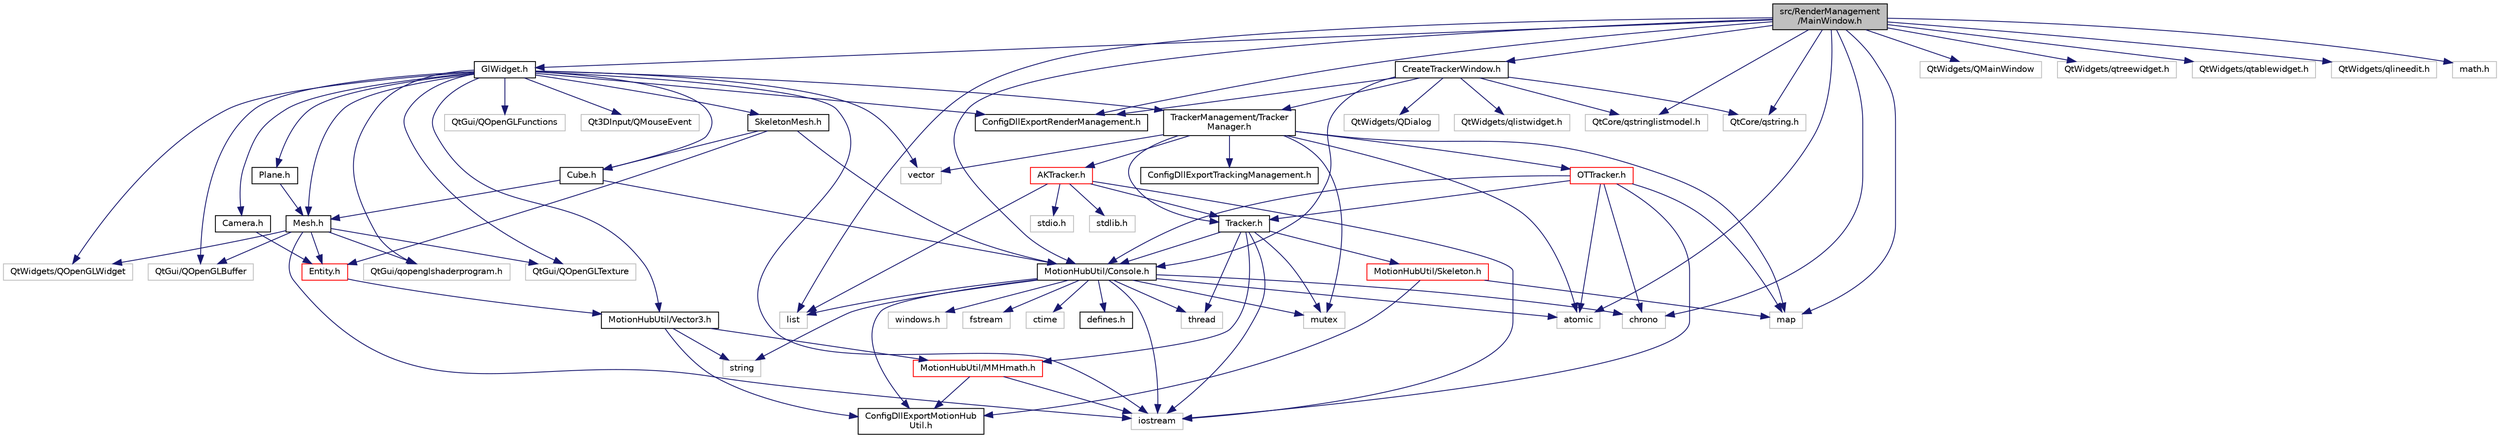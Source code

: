 digraph "src/RenderManagement/MainWindow.h"
{
 // LATEX_PDF_SIZE
  edge [fontname="Helvetica",fontsize="10",labelfontname="Helvetica",labelfontsize="10"];
  node [fontname="Helvetica",fontsize="10",shape=record];
  Node1 [label="src/RenderManagement\l/MainWindow.h",height=0.2,width=0.4,color="black", fillcolor="grey75", style="filled", fontcolor="black",tooltip=" "];
  Node1 -> Node2 [color="midnightblue",fontsize="10",style="solid",fontname="Helvetica"];
  Node2 [label="ConfigDllExportRenderManagement.h",height=0.2,width=0.4,color="black", fillcolor="white", style="filled",URL="$_config_dll_export_render_management_8h.html",tooltip=" "];
  Node1 -> Node3 [color="midnightblue",fontsize="10",style="solid",fontname="Helvetica"];
  Node3 [label="CreateTrackerWindow.h",height=0.2,width=0.4,color="black", fillcolor="white", style="filled",URL="$_create_tracker_window_8h.html",tooltip=" "];
  Node3 -> Node2 [color="midnightblue",fontsize="10",style="solid",fontname="Helvetica"];
  Node3 -> Node4 [color="midnightblue",fontsize="10",style="solid",fontname="Helvetica"];
  Node4 [label="QtWidgets/QDialog",height=0.2,width=0.4,color="grey75", fillcolor="white", style="filled",tooltip=" "];
  Node3 -> Node5 [color="midnightblue",fontsize="10",style="solid",fontname="Helvetica"];
  Node5 [label="MotionHubUtil/Console.h",height=0.2,width=0.4,color="black", fillcolor="white", style="filled",URL="$_console_8h.html",tooltip=" "];
  Node5 -> Node6 [color="midnightblue",fontsize="10",style="solid",fontname="Helvetica"];
  Node6 [label="ConfigDllExportMotionHub\lUtil.h",height=0.2,width=0.4,color="black", fillcolor="white", style="filled",URL="$_config_dll_export_motion_hub_util_8h.html",tooltip=" "];
  Node5 -> Node7 [color="midnightblue",fontsize="10",style="solid",fontname="Helvetica"];
  Node7 [label="windows.h",height=0.2,width=0.4,color="grey75", fillcolor="white", style="filled",tooltip=" "];
  Node5 -> Node8 [color="midnightblue",fontsize="10",style="solid",fontname="Helvetica"];
  Node8 [label="iostream",height=0.2,width=0.4,color="grey75", fillcolor="white", style="filled",tooltip=" "];
  Node5 -> Node9 [color="midnightblue",fontsize="10",style="solid",fontname="Helvetica"];
  Node9 [label="fstream",height=0.2,width=0.4,color="grey75", fillcolor="white", style="filled",tooltip=" "];
  Node5 -> Node10 [color="midnightblue",fontsize="10",style="solid",fontname="Helvetica"];
  Node10 [label="string",height=0.2,width=0.4,color="grey75", fillcolor="white", style="filled",tooltip=" "];
  Node5 -> Node11 [color="midnightblue",fontsize="10",style="solid",fontname="Helvetica"];
  Node11 [label="list",height=0.2,width=0.4,color="grey75", fillcolor="white", style="filled",tooltip=" "];
  Node5 -> Node12 [color="midnightblue",fontsize="10",style="solid",fontname="Helvetica"];
  Node12 [label="ctime",height=0.2,width=0.4,color="grey75", fillcolor="white", style="filled",tooltip=" "];
  Node5 -> Node13 [color="midnightblue",fontsize="10",style="solid",fontname="Helvetica"];
  Node13 [label="chrono",height=0.2,width=0.4,color="grey75", fillcolor="white", style="filled",tooltip=" "];
  Node5 -> Node14 [color="midnightblue",fontsize="10",style="solid",fontname="Helvetica"];
  Node14 [label="defines.h",height=0.2,width=0.4,color="black", fillcolor="white", style="filled",URL="$_motion_hub_util_2defines_8h.html",tooltip=" "];
  Node5 -> Node15 [color="midnightblue",fontsize="10",style="solid",fontname="Helvetica"];
  Node15 [label="atomic",height=0.2,width=0.4,color="grey75", fillcolor="white", style="filled",tooltip=" "];
  Node5 -> Node16 [color="midnightblue",fontsize="10",style="solid",fontname="Helvetica"];
  Node16 [label="mutex",height=0.2,width=0.4,color="grey75", fillcolor="white", style="filled",tooltip=" "];
  Node5 -> Node17 [color="midnightblue",fontsize="10",style="solid",fontname="Helvetica"];
  Node17 [label="thread",height=0.2,width=0.4,color="grey75", fillcolor="white", style="filled",tooltip=" "];
  Node3 -> Node18 [color="midnightblue",fontsize="10",style="solid",fontname="Helvetica"];
  Node18 [label="QtCore/qstringlistmodel.h",height=0.2,width=0.4,color="grey75", fillcolor="white", style="filled",tooltip=" "];
  Node3 -> Node19 [color="midnightblue",fontsize="10",style="solid",fontname="Helvetica"];
  Node19 [label="QtCore/qstring.h",height=0.2,width=0.4,color="grey75", fillcolor="white", style="filled",tooltip=" "];
  Node3 -> Node20 [color="midnightblue",fontsize="10",style="solid",fontname="Helvetica"];
  Node20 [label="QtWidgets/qlistwidget.h",height=0.2,width=0.4,color="grey75", fillcolor="white", style="filled",tooltip=" "];
  Node3 -> Node21 [color="midnightblue",fontsize="10",style="solid",fontname="Helvetica"];
  Node21 [label="TrackerManagement/Tracker\lManager.h",height=0.2,width=0.4,color="black", fillcolor="white", style="filled",URL="$_tracker_manager_8h.html",tooltip=" "];
  Node21 -> Node22 [color="midnightblue",fontsize="10",style="solid",fontname="Helvetica"];
  Node22 [label="ConfigDllExportTrackingManagement.h",height=0.2,width=0.4,color="black", fillcolor="white", style="filled",URL="$_config_dll_export_tracking_management_8h.html",tooltip=" "];
  Node21 -> Node23 [color="midnightblue",fontsize="10",style="solid",fontname="Helvetica"];
  Node23 [label="map",height=0.2,width=0.4,color="grey75", fillcolor="white", style="filled",tooltip=" "];
  Node21 -> Node24 [color="midnightblue",fontsize="10",style="solid",fontname="Helvetica"];
  Node24 [label="vector",height=0.2,width=0.4,color="grey75", fillcolor="white", style="filled",tooltip=" "];
  Node21 -> Node15 [color="midnightblue",fontsize="10",style="solid",fontname="Helvetica"];
  Node21 -> Node16 [color="midnightblue",fontsize="10",style="solid",fontname="Helvetica"];
  Node21 -> Node25 [color="midnightblue",fontsize="10",style="solid",fontname="Helvetica"];
  Node25 [label="Tracker.h",height=0.2,width=0.4,color="black", fillcolor="white", style="filled",URL="$_tracker_8h.html",tooltip=" "];
  Node25 -> Node8 [color="midnightblue",fontsize="10",style="solid",fontname="Helvetica"];
  Node25 -> Node17 [color="midnightblue",fontsize="10",style="solid",fontname="Helvetica"];
  Node25 -> Node16 [color="midnightblue",fontsize="10",style="solid",fontname="Helvetica"];
  Node25 -> Node26 [color="midnightblue",fontsize="10",style="solid",fontname="Helvetica"];
  Node26 [label="MotionHubUtil/Skeleton.h",height=0.2,width=0.4,color="red", fillcolor="white", style="filled",URL="$_skeleton_8h.html",tooltip=" "];
  Node26 -> Node6 [color="midnightblue",fontsize="10",style="solid",fontname="Helvetica"];
  Node26 -> Node23 [color="midnightblue",fontsize="10",style="solid",fontname="Helvetica"];
  Node25 -> Node5 [color="midnightblue",fontsize="10",style="solid",fontname="Helvetica"];
  Node25 -> Node28 [color="midnightblue",fontsize="10",style="solid",fontname="Helvetica"];
  Node28 [label="MotionHubUtil/MMHmath.h",height=0.2,width=0.4,color="red", fillcolor="white", style="filled",URL="$_m_m_hmath_8h.html",tooltip=" "];
  Node28 -> Node6 [color="midnightblue",fontsize="10",style="solid",fontname="Helvetica"];
  Node28 -> Node8 [color="midnightblue",fontsize="10",style="solid",fontname="Helvetica"];
  Node21 -> Node30 [color="midnightblue",fontsize="10",style="solid",fontname="Helvetica"];
  Node30 [label="AKTracker.h",height=0.2,width=0.4,color="red", fillcolor="white", style="filled",URL="$_a_k_tracker_8h.html",tooltip=" "];
  Node30 -> Node31 [color="midnightblue",fontsize="10",style="solid",fontname="Helvetica"];
  Node31 [label="stdio.h",height=0.2,width=0.4,color="grey75", fillcolor="white", style="filled",tooltip=" "];
  Node30 -> Node32 [color="midnightblue",fontsize="10",style="solid",fontname="Helvetica"];
  Node32 [label="stdlib.h",height=0.2,width=0.4,color="grey75", fillcolor="white", style="filled",tooltip=" "];
  Node30 -> Node8 [color="midnightblue",fontsize="10",style="solid",fontname="Helvetica"];
  Node30 -> Node25 [color="midnightblue",fontsize="10",style="solid",fontname="Helvetica"];
  Node30 -> Node11 [color="midnightblue",fontsize="10",style="solid",fontname="Helvetica"];
  Node21 -> Node35 [color="midnightblue",fontsize="10",style="solid",fontname="Helvetica"];
  Node35 [label="OTTracker.h",height=0.2,width=0.4,color="red", fillcolor="white", style="filled",URL="$_o_t_tracker_8h.html",tooltip=" "];
  Node35 -> Node25 [color="midnightblue",fontsize="10",style="solid",fontname="Helvetica"];
  Node35 -> Node5 [color="midnightblue",fontsize="10",style="solid",fontname="Helvetica"];
  Node35 -> Node15 [color="midnightblue",fontsize="10",style="solid",fontname="Helvetica"];
  Node35 -> Node8 [color="midnightblue",fontsize="10",style="solid",fontname="Helvetica"];
  Node35 -> Node23 [color="midnightblue",fontsize="10",style="solid",fontname="Helvetica"];
  Node35 -> Node13 [color="midnightblue",fontsize="10",style="solid",fontname="Helvetica"];
  Node1 -> Node39 [color="midnightblue",fontsize="10",style="solid",fontname="Helvetica"];
  Node39 [label="GlWidget.h",height=0.2,width=0.4,color="black", fillcolor="white", style="filled",URL="$_gl_widget_8h.html",tooltip=" "];
  Node39 -> Node2 [color="midnightblue",fontsize="10",style="solid",fontname="Helvetica"];
  Node39 -> Node8 [color="midnightblue",fontsize="10",style="solid",fontname="Helvetica"];
  Node39 -> Node24 [color="midnightblue",fontsize="10",style="solid",fontname="Helvetica"];
  Node39 -> Node40 [color="midnightblue",fontsize="10",style="solid",fontname="Helvetica"];
  Node40 [label="QtWidgets/QOpenGLWidget",height=0.2,width=0.4,color="grey75", fillcolor="white", style="filled",tooltip=" "];
  Node39 -> Node41 [color="midnightblue",fontsize="10",style="solid",fontname="Helvetica"];
  Node41 [label="QtGui/QOpenGLFunctions",height=0.2,width=0.4,color="grey75", fillcolor="white", style="filled",tooltip=" "];
  Node39 -> Node42 [color="midnightblue",fontsize="10",style="solid",fontname="Helvetica"];
  Node42 [label="QtGui/QOpenGLBuffer",height=0.2,width=0.4,color="grey75", fillcolor="white", style="filled",tooltip=" "];
  Node39 -> Node43 [color="midnightblue",fontsize="10",style="solid",fontname="Helvetica"];
  Node43 [label="QtGui/qopenglshaderprogram.h",height=0.2,width=0.4,color="grey75", fillcolor="white", style="filled",tooltip=" "];
  Node39 -> Node44 [color="midnightblue",fontsize="10",style="solid",fontname="Helvetica"];
  Node44 [label="QtGui/QOpenGLTexture",height=0.2,width=0.4,color="grey75", fillcolor="white", style="filled",tooltip=" "];
  Node39 -> Node45 [color="midnightblue",fontsize="10",style="solid",fontname="Helvetica"];
  Node45 [label="Qt3DInput/QMouseEvent",height=0.2,width=0.4,color="grey75", fillcolor="white", style="filled",tooltip=" "];
  Node39 -> Node46 [color="midnightblue",fontsize="10",style="solid",fontname="Helvetica"];
  Node46 [label="MotionHubUtil/Vector3.h",height=0.2,width=0.4,color="black", fillcolor="white", style="filled",URL="$_vector3_8h.html",tooltip=" "];
  Node46 -> Node6 [color="midnightblue",fontsize="10",style="solid",fontname="Helvetica"];
  Node46 -> Node10 [color="midnightblue",fontsize="10",style="solid",fontname="Helvetica"];
  Node46 -> Node28 [color="midnightblue",fontsize="10",style="solid",fontname="Helvetica"];
  Node39 -> Node21 [color="midnightblue",fontsize="10",style="solid",fontname="Helvetica"];
  Node39 -> Node47 [color="midnightblue",fontsize="10",style="solid",fontname="Helvetica"];
  Node47 [label="Mesh.h",height=0.2,width=0.4,color="black", fillcolor="white", style="filled",URL="$_mesh_8h.html",tooltip=" "];
  Node47 -> Node8 [color="midnightblue",fontsize="10",style="solid",fontname="Helvetica"];
  Node47 -> Node40 [color="midnightblue",fontsize="10",style="solid",fontname="Helvetica"];
  Node47 -> Node44 [color="midnightblue",fontsize="10",style="solid",fontname="Helvetica"];
  Node47 -> Node42 [color="midnightblue",fontsize="10",style="solid",fontname="Helvetica"];
  Node47 -> Node43 [color="midnightblue",fontsize="10",style="solid",fontname="Helvetica"];
  Node47 -> Node48 [color="midnightblue",fontsize="10",style="solid",fontname="Helvetica"];
  Node48 [label="Entity.h",height=0.2,width=0.4,color="red", fillcolor="white", style="filled",URL="$_entity_8h.html",tooltip=" "];
  Node48 -> Node46 [color="midnightblue",fontsize="10",style="solid",fontname="Helvetica"];
  Node39 -> Node51 [color="midnightblue",fontsize="10",style="solid",fontname="Helvetica"];
  Node51 [label="Plane.h",height=0.2,width=0.4,color="black", fillcolor="white", style="filled",URL="$_plane_8h.html",tooltip=" "];
  Node51 -> Node47 [color="midnightblue",fontsize="10",style="solid",fontname="Helvetica"];
  Node39 -> Node52 [color="midnightblue",fontsize="10",style="solid",fontname="Helvetica"];
  Node52 [label="Cube.h",height=0.2,width=0.4,color="black", fillcolor="white", style="filled",URL="$_cube_8h.html",tooltip=" "];
  Node52 -> Node47 [color="midnightblue",fontsize="10",style="solid",fontname="Helvetica"];
  Node52 -> Node5 [color="midnightblue",fontsize="10",style="solid",fontname="Helvetica"];
  Node39 -> Node53 [color="midnightblue",fontsize="10",style="solid",fontname="Helvetica"];
  Node53 [label="SkeletonMesh.h",height=0.2,width=0.4,color="black", fillcolor="white", style="filled",URL="$_skeleton_mesh_8h.html",tooltip=" "];
  Node53 -> Node48 [color="midnightblue",fontsize="10",style="solid",fontname="Helvetica"];
  Node53 -> Node52 [color="midnightblue",fontsize="10",style="solid",fontname="Helvetica"];
  Node53 -> Node5 [color="midnightblue",fontsize="10",style="solid",fontname="Helvetica"];
  Node39 -> Node54 [color="midnightblue",fontsize="10",style="solid",fontname="Helvetica"];
  Node54 [label="Camera.h",height=0.2,width=0.4,color="black", fillcolor="white", style="filled",URL="$_camera_8h.html",tooltip=" "];
  Node54 -> Node48 [color="midnightblue",fontsize="10",style="solid",fontname="Helvetica"];
  Node1 -> Node5 [color="midnightblue",fontsize="10",style="solid",fontname="Helvetica"];
  Node1 -> Node55 [color="midnightblue",fontsize="10",style="solid",fontname="Helvetica"];
  Node55 [label="QtWidgets/QMainWindow",height=0.2,width=0.4,color="grey75", fillcolor="white", style="filled",tooltip=" "];
  Node1 -> Node56 [color="midnightblue",fontsize="10",style="solid",fontname="Helvetica"];
  Node56 [label="QtWidgets/qtreewidget.h",height=0.2,width=0.4,color="grey75", fillcolor="white", style="filled",tooltip=" "];
  Node1 -> Node57 [color="midnightblue",fontsize="10",style="solid",fontname="Helvetica"];
  Node57 [label="QtWidgets/qtablewidget.h",height=0.2,width=0.4,color="grey75", fillcolor="white", style="filled",tooltip=" "];
  Node1 -> Node58 [color="midnightblue",fontsize="10",style="solid",fontname="Helvetica"];
  Node58 [label="QtWidgets/qlineedit.h",height=0.2,width=0.4,color="grey75", fillcolor="white", style="filled",tooltip=" "];
  Node1 -> Node18 [color="midnightblue",fontsize="10",style="solid",fontname="Helvetica"];
  Node1 -> Node19 [color="midnightblue",fontsize="10",style="solid",fontname="Helvetica"];
  Node1 -> Node59 [color="midnightblue",fontsize="10",style="solid",fontname="Helvetica"];
  Node59 [label="math.h",height=0.2,width=0.4,color="grey75", fillcolor="white", style="filled",tooltip=" "];
  Node1 -> Node13 [color="midnightblue",fontsize="10",style="solid",fontname="Helvetica"];
  Node1 -> Node15 [color="midnightblue",fontsize="10",style="solid",fontname="Helvetica"];
  Node1 -> Node11 [color="midnightblue",fontsize="10",style="solid",fontname="Helvetica"];
  Node1 -> Node23 [color="midnightblue",fontsize="10",style="solid",fontname="Helvetica"];
}
